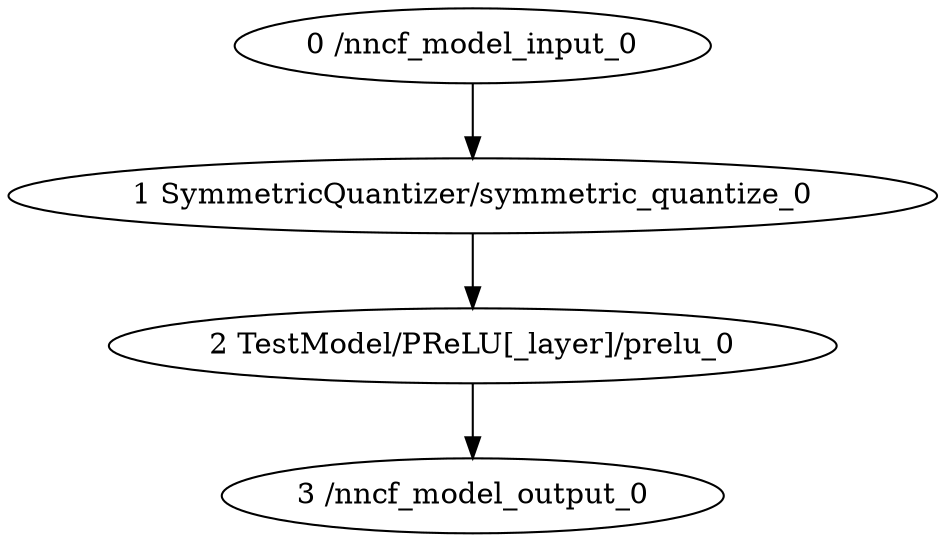 strict digraph  {
"0 /nncf_model_input_0" [id=0, type=nncf_model_input];
"1 SymmetricQuantizer/symmetric_quantize_0" [id=1, type=symmetric_quantize];
"2 TestModel/PReLU[_layer]/prelu_0" [id=2, type=prelu];
"3 /nncf_model_output_0" [id=3, type=nncf_model_output];
"0 /nncf_model_input_0" -> "1 SymmetricQuantizer/symmetric_quantize_0";
"1 SymmetricQuantizer/symmetric_quantize_0" -> "2 TestModel/PReLU[_layer]/prelu_0";
"2 TestModel/PReLU[_layer]/prelu_0" -> "3 /nncf_model_output_0";
}
